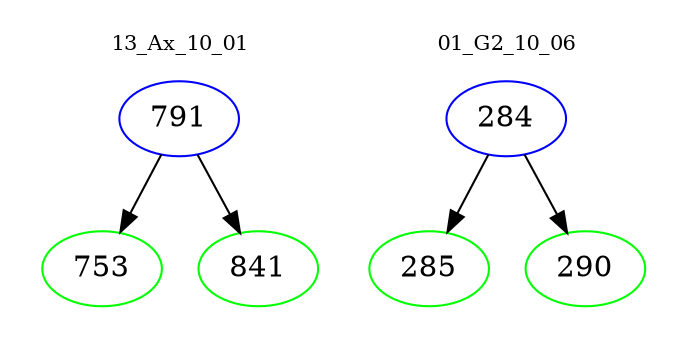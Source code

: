 digraph{
subgraph cluster_0 {
color = white
label = "13_Ax_10_01";
fontsize=10;
T0_791 [label="791", color="blue"]
T0_791 -> T0_753 [color="black"]
T0_753 [label="753", color="green"]
T0_791 -> T0_841 [color="black"]
T0_841 [label="841", color="green"]
}
subgraph cluster_1 {
color = white
label = "01_G2_10_06";
fontsize=10;
T1_284 [label="284", color="blue"]
T1_284 -> T1_285 [color="black"]
T1_285 [label="285", color="green"]
T1_284 -> T1_290 [color="black"]
T1_290 [label="290", color="green"]
}
}
